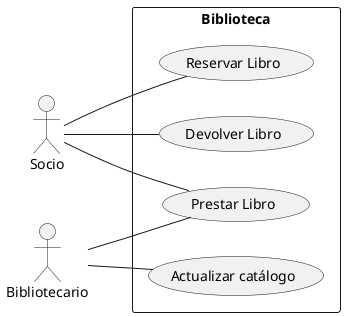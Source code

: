 @startuml
left to right direction
rectangle Biblioteca{
(Reservar Libro)
(Prestar Libro)
(Devolver Libro)
(Actualizar catálogo)
}
:Socio: -- (Reservar Libro)
:Socio: -- (Prestar Libro)
:Socio: -- (Devolver Libro)
:Bibliotecario: -- (Prestar Libro)
:Bibliotecario: -- (Actualizar catálogo)
@enduml